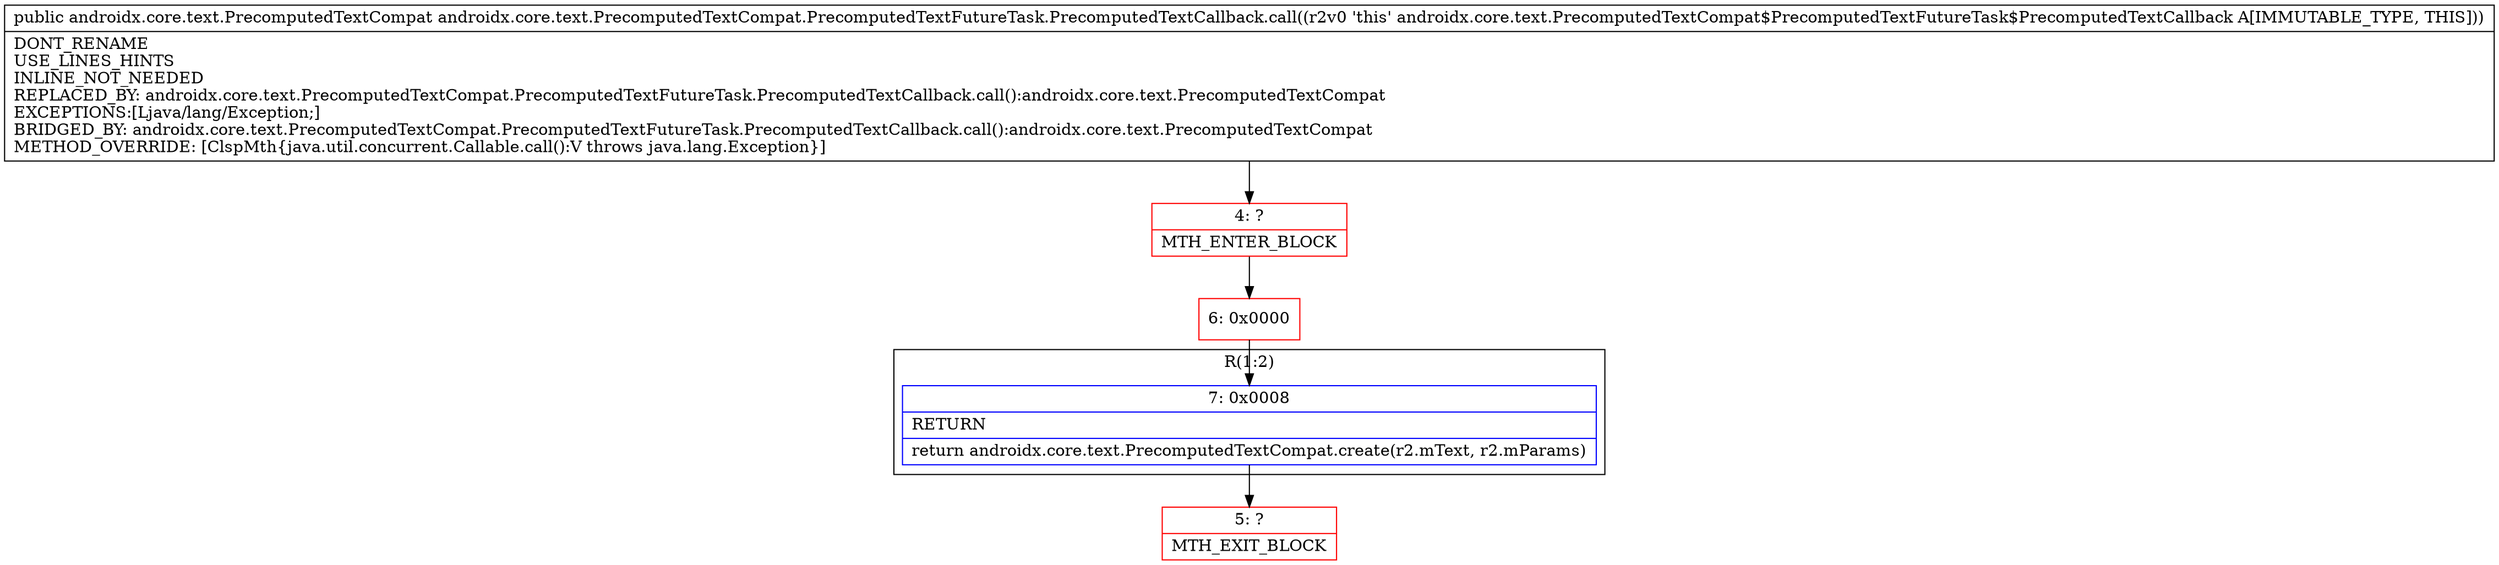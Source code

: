 digraph "CFG forandroidx.core.text.PrecomputedTextCompat.PrecomputedTextFutureTask.PrecomputedTextCallback.call()Landroidx\/core\/text\/PrecomputedTextCompat;" {
subgraph cluster_Region_492354025 {
label = "R(1:2)";
node [shape=record,color=blue];
Node_7 [shape=record,label="{7\:\ 0x0008|RETURN\l|return androidx.core.text.PrecomputedTextCompat.create(r2.mText, r2.mParams)\l}"];
}
Node_4 [shape=record,color=red,label="{4\:\ ?|MTH_ENTER_BLOCK\l}"];
Node_6 [shape=record,color=red,label="{6\:\ 0x0000}"];
Node_5 [shape=record,color=red,label="{5\:\ ?|MTH_EXIT_BLOCK\l}"];
MethodNode[shape=record,label="{public androidx.core.text.PrecomputedTextCompat androidx.core.text.PrecomputedTextCompat.PrecomputedTextFutureTask.PrecomputedTextCallback.call((r2v0 'this' androidx.core.text.PrecomputedTextCompat$PrecomputedTextFutureTask$PrecomputedTextCallback A[IMMUTABLE_TYPE, THIS]))  | DONT_RENAME\lUSE_LINES_HINTS\lINLINE_NOT_NEEDED\lREPLACED_BY: androidx.core.text.PrecomputedTextCompat.PrecomputedTextFutureTask.PrecomputedTextCallback.call():androidx.core.text.PrecomputedTextCompat\lEXCEPTIONS:[Ljava\/lang\/Exception;]\lBRIDGED_BY: androidx.core.text.PrecomputedTextCompat.PrecomputedTextFutureTask.PrecomputedTextCallback.call():androidx.core.text.PrecomputedTextCompat\lMETHOD_OVERRIDE: [ClspMth\{java.util.concurrent.Callable.call():V throws java.lang.Exception\}]\l}"];
MethodNode -> Node_4;Node_7 -> Node_5;
Node_4 -> Node_6;
Node_6 -> Node_7;
}

